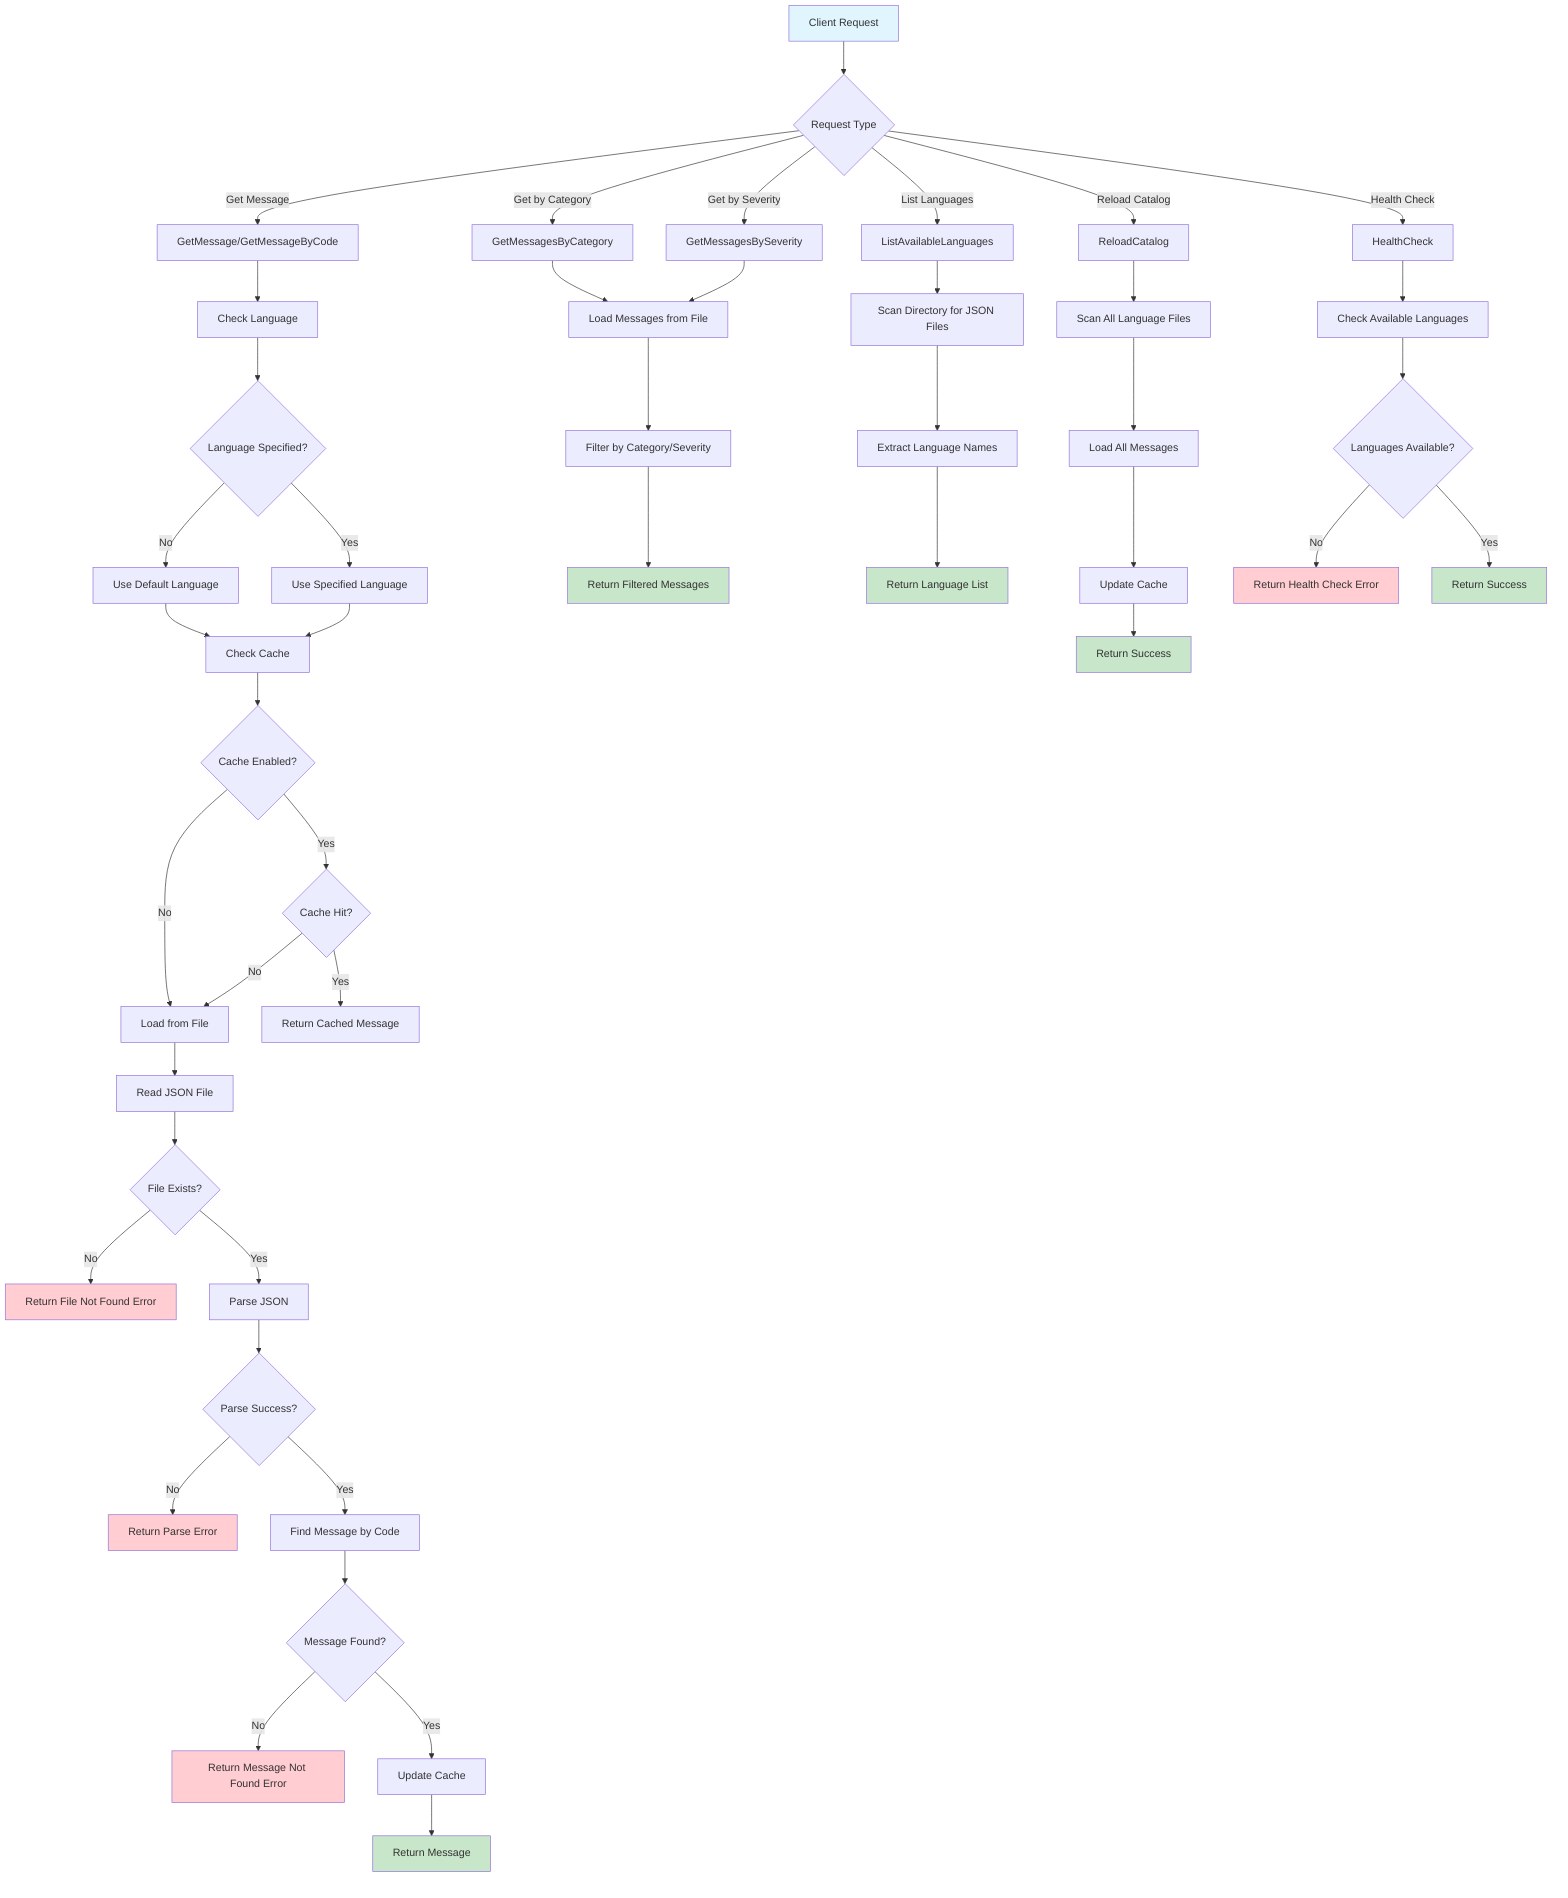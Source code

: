 flowchart TD
    A[Client Request] --> B{Request Type}
    
    B -->|Get Message| C[GetMessage/GetMessageByCode]
    B -->|Get by Category| D[GetMessagesByCategory]
    B -->|Get by Severity| E[GetMessagesBySeverity]
    B -->|List Languages| F[ListAvailableLanguages]
    B -->|Reload Catalog| G[ReloadCatalog]
    B -->|Health Check| H[HealthCheck]
    
    C --> I[Check Language]
    I --> J{Language Specified?}
    J -->|No| K[Use Default Language]
    J -->|Yes| L[Use Specified Language]
    K --> M[Check Cache]
    L --> M
    
    M --> N{Cache Enabled?}
    N -->|Yes| O{Cache Hit?}
    N -->|No| P[Load from File]
    O -->|Yes| Q[Return Cached Message]
    O -->|No| P
    
    P --> R[Read JSON File]
    R --> S{File Exists?}
    S -->|No| T[Return File Not Found Error]
    S -->|Yes| U[Parse JSON]
    U --> V{Parse Success?}
    V -->|No| W[Return Parse Error]
    V -->|Yes| X[Find Message by Code]
    X --> Y{Message Found?}
    Y -->|No| Z[Return Message Not Found Error]
    Y -->|Yes| AA[Update Cache]
    AA --> BB[Return Message]
    
    D --> CC[Load Messages from File]
    E --> CC
    CC --> DD[Filter by Category/Severity]
    DD --> EE[Return Filtered Messages]
    
    F --> FF[Scan Directory for JSON Files]
    FF --> GG[Extract Language Names]
    GG --> HH[Return Language List]
    
    G --> II[Scan All Language Files]
    II --> JJ[Load All Messages]
    JJ --> KK[Update Cache]
    KK --> LL[Return Success]
    
    H --> MM[Check Available Languages]
    MM --> NN{Languages Available?}
    NN -->|No| OO[Return Health Check Error]
    NN -->|Yes| PP[Return Success]
    
    style A fill:#e1f5fe
    style BB fill:#c8e6c9
    style EE fill:#c8e6c9
    style HH fill:#c8e6c9
    style LL fill:#c8e6c9
    style PP fill:#c8e6c9
    style T fill:#ffcdd2
    style W fill:#ffcdd2
    style Z fill:#ffcdd2
    style OO fill:#ffcdd2
